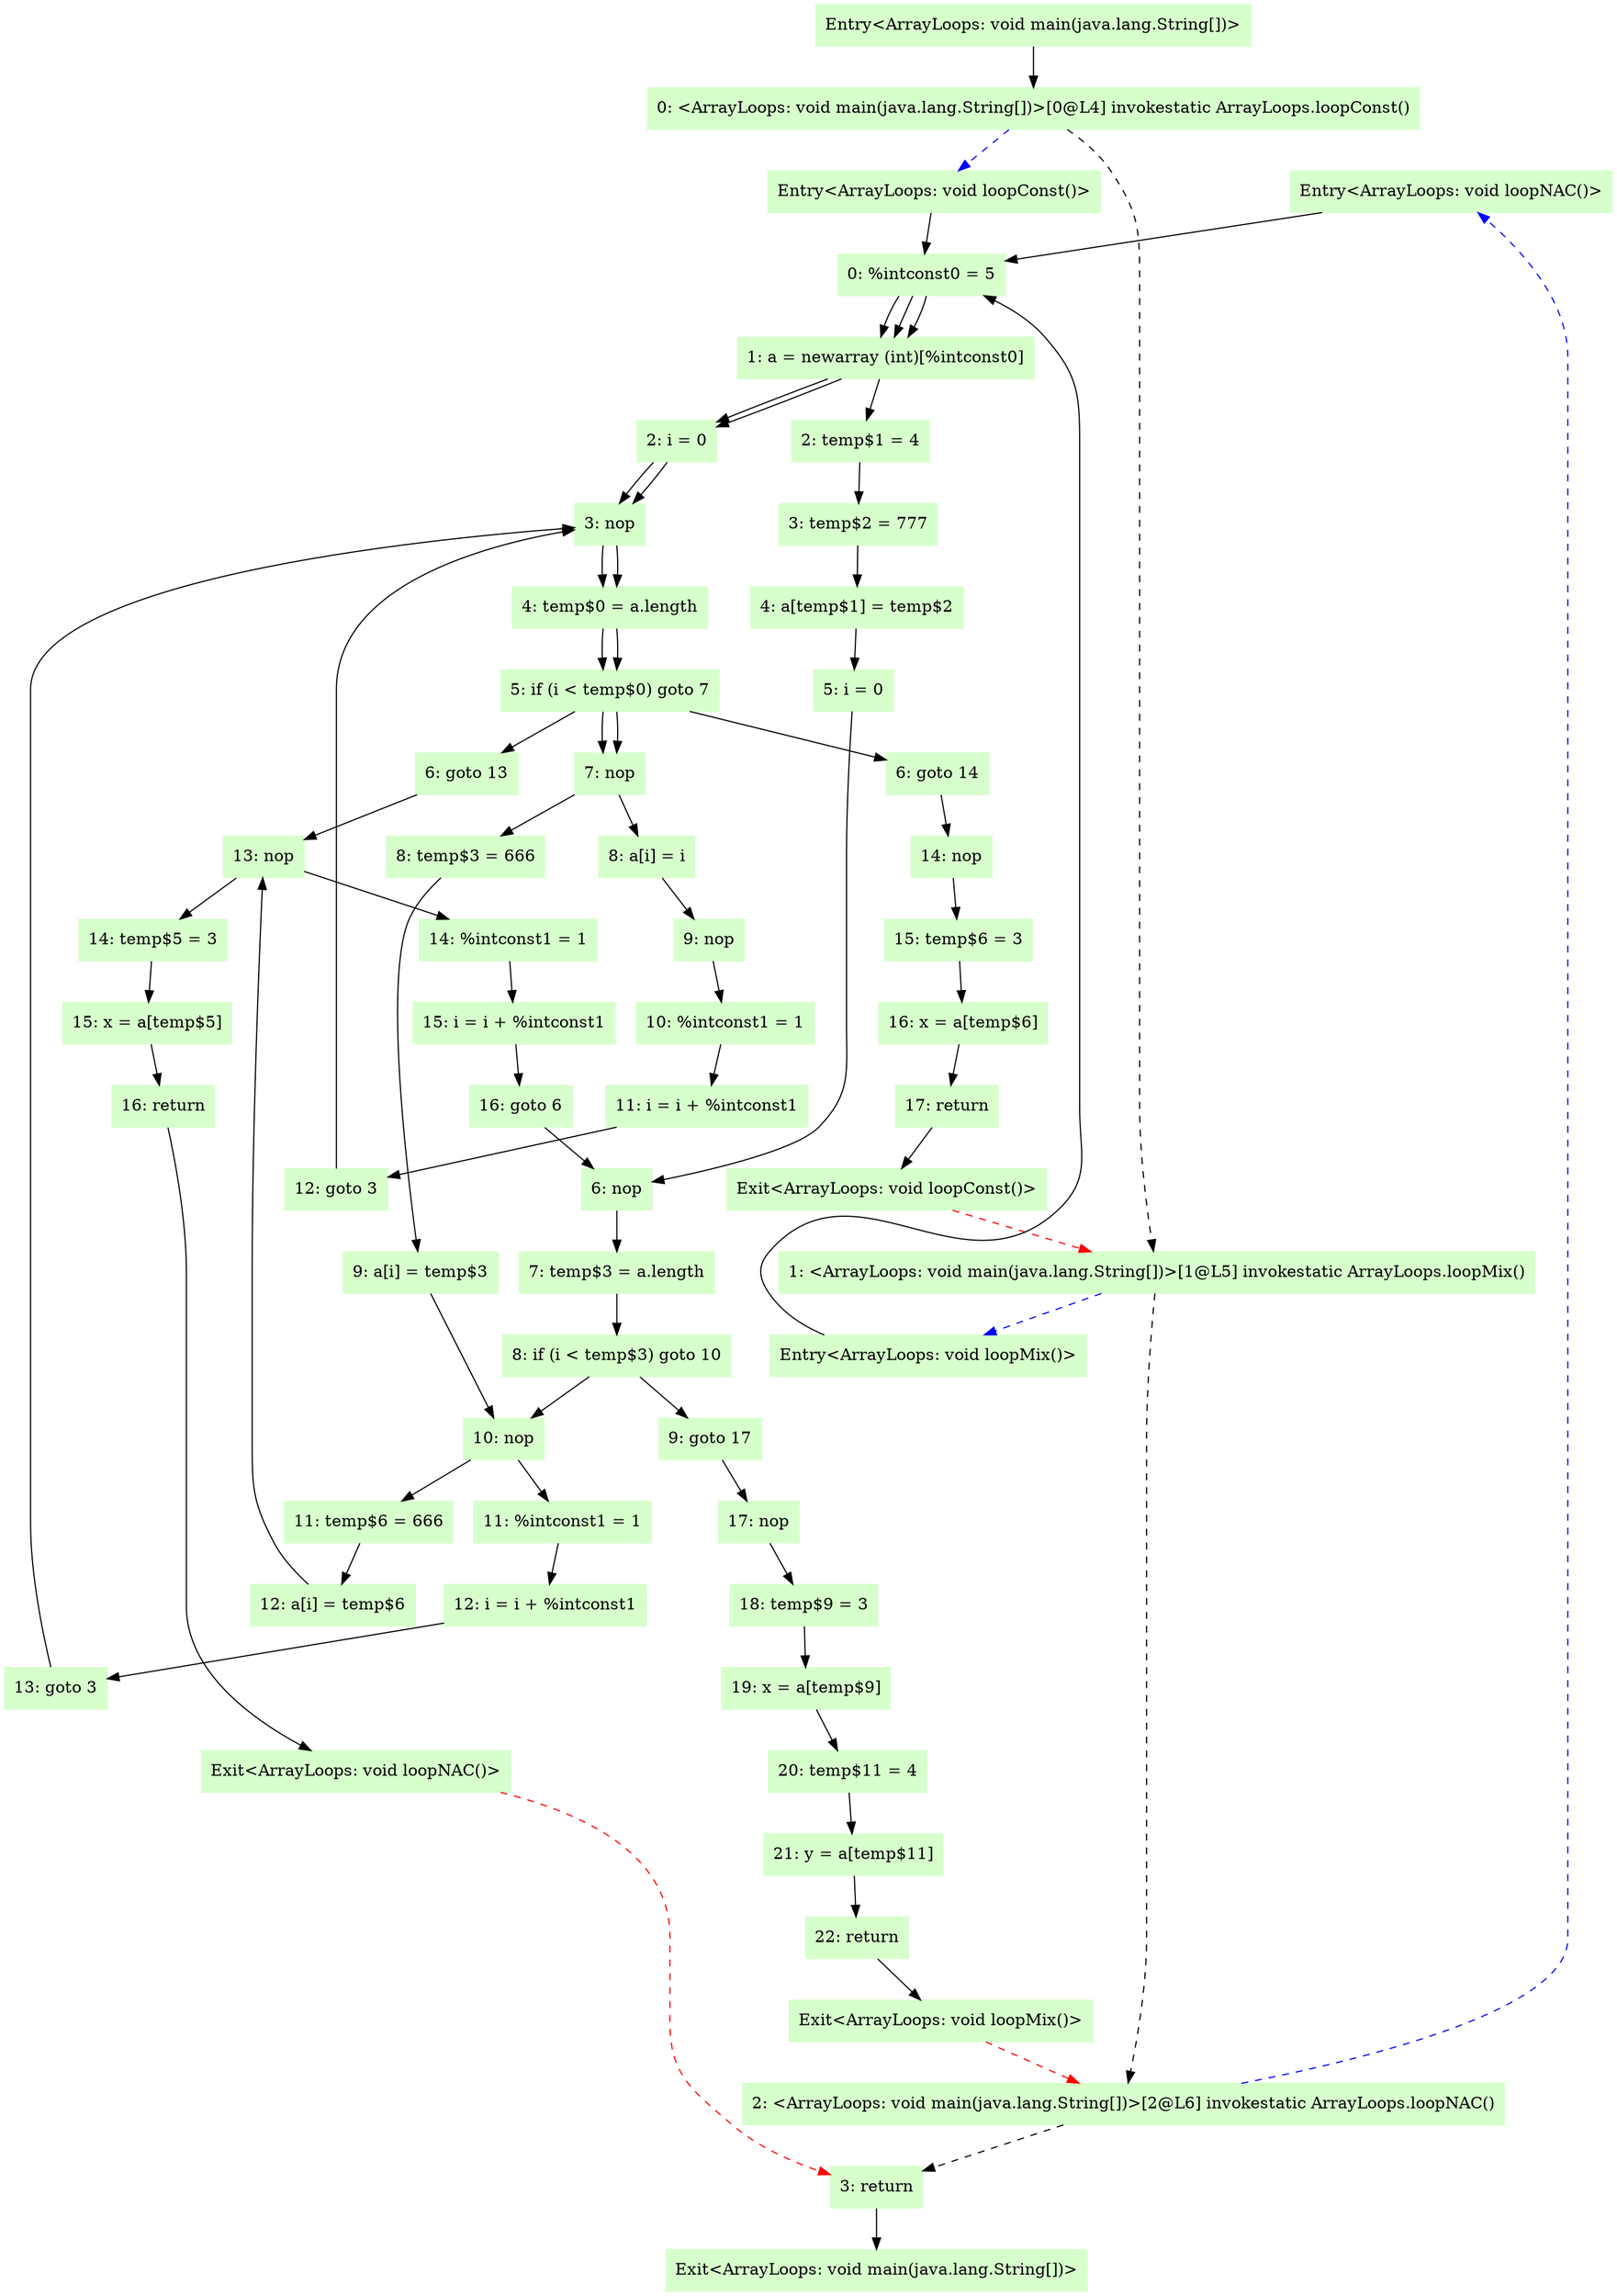 digraph G {
  node [color=".3 .2 1.0",style=filled,shape=box,];
  "Entry<ArrayLoops: void loopNAC()>";
  "0: %intconst0 = 5";
  "1: a = newarray (int)[%intconst0]";
  "2: i = 0";
  "3: nop";
  "4: temp$0 = a.length";
  "5: if (i < temp$0) goto 7";
  "6: goto 13";
  "7: nop";
  "8: a[i] = i";
  "9: nop";
  "10: %intconst1 = 1";
  "11: i = i + %intconst1";
  "12: goto 3";
  "13: nop";
  "14: temp$5 = 3";
  "15: x = a[temp$5]";
  "16: return";
  "Exit<ArrayLoops: void loopNAC()>";
  "Entry<ArrayLoops: void loopConst()>";
  "0: %intconst0 = 5";
  "1: a = newarray (int)[%intconst0]";
  "2: i = 0";
  "3: nop";
  "4: temp$0 = a.length";
  "5: if (i < temp$0) goto 7";
  "6: goto 14";
  "7: nop";
  "8: temp$3 = 666";
  "9: a[i] = temp$3";
  "10: nop";
  "11: %intconst1 = 1";
  "12: i = i + %intconst1";
  "13: goto 3";
  "14: nop";
  "15: temp$6 = 3";
  "16: x = a[temp$6]";
  "17: return";
  "Exit<ArrayLoops: void loopConst()>";
  "Entry<ArrayLoops: void main(java.lang.String[])>";
  "0: <ArrayLoops: void main(java.lang.String[])>[0@L4] invokestatic ArrayLoops.loopConst()";
  "1: <ArrayLoops: void main(java.lang.String[])>[1@L5] invokestatic ArrayLoops.loopMix()";
  "2: <ArrayLoops: void main(java.lang.String[])>[2@L6] invokestatic ArrayLoops.loopNAC()";
  "3: return";
  "Exit<ArrayLoops: void main(java.lang.String[])>";
  "Entry<ArrayLoops: void loopMix()>";
  "0: %intconst0 = 5";
  "1: a = newarray (int)[%intconst0]";
  "2: temp$1 = 4";
  "3: temp$2 = 777";
  "4: a[temp$1] = temp$2";
  "5: i = 0";
  "6: nop";
  "7: temp$3 = a.length";
  "8: if (i < temp$3) goto 10";
  "9: goto 17";
  "10: nop";
  "11: temp$6 = 666";
  "12: a[i] = temp$6";
  "13: nop";
  "14: %intconst1 = 1";
  "15: i = i + %intconst1";
  "16: goto 6";
  "17: nop";
  "18: temp$9 = 3";
  "19: x = a[temp$9]";
  "20: temp$11 = 4";
  "21: y = a[temp$11]";
  "22: return";
  "Exit<ArrayLoops: void loopMix()>";
  "Entry<ArrayLoops: void loopNAC()>" -> "0: %intconst0 = 5" [];
  "0: %intconst0 = 5" -> "1: a = newarray (int)[%intconst0]" [];
  "1: a = newarray (int)[%intconst0]" -> "2: i = 0" [];
  "2: i = 0" -> "3: nop" [];
  "3: nop" -> "4: temp$0 = a.length" [];
  "4: temp$0 = a.length" -> "5: if (i < temp$0) goto 7" [];
  "5: if (i < temp$0) goto 7" -> "7: nop" [];
  "5: if (i < temp$0) goto 7" -> "6: goto 13" [];
  "6: goto 13" -> "13: nop" [];
  "7: nop" -> "8: a[i] = i" [];
  "8: a[i] = i" -> "9: nop" [];
  "9: nop" -> "10: %intconst1 = 1" [];
  "10: %intconst1 = 1" -> "11: i = i + %intconst1" [];
  "11: i = i + %intconst1" -> "12: goto 3" [];
  "12: goto 3" -> "3: nop" [];
  "13: nop" -> "14: temp$5 = 3" [];
  "14: temp$5 = 3" -> "15: x = a[temp$5]" [];
  "15: x = a[temp$5]" -> "16: return" [];
  "16: return" -> "Exit<ArrayLoops: void loopNAC()>" [];
  "Exit<ArrayLoops: void loopNAC()>" -> "3: return" [color=red,style=dashed,];
  "Entry<ArrayLoops: void loopConst()>" -> "0: %intconst0 = 5" [];
  "0: %intconst0 = 5" -> "1: a = newarray (int)[%intconst0]" [];
  "1: a = newarray (int)[%intconst0]" -> "2: i = 0" [];
  "2: i = 0" -> "3: nop" [];
  "3: nop" -> "4: temp$0 = a.length" [];
  "4: temp$0 = a.length" -> "5: if (i < temp$0) goto 7" [];
  "5: if (i < temp$0) goto 7" -> "7: nop" [];
  "5: if (i < temp$0) goto 7" -> "6: goto 14" [];
  "6: goto 14" -> "14: nop" [];
  "7: nop" -> "8: temp$3 = 666" [];
  "8: temp$3 = 666" -> "9: a[i] = temp$3" [];
  "9: a[i] = temp$3" -> "10: nop" [];
  "10: nop" -> "11: %intconst1 = 1" [];
  "11: %intconst1 = 1" -> "12: i = i + %intconst1" [];
  "12: i = i + %intconst1" -> "13: goto 3" [];
  "13: goto 3" -> "3: nop" [];
  "14: nop" -> "15: temp$6 = 3" [];
  "15: temp$6 = 3" -> "16: x = a[temp$6]" [];
  "16: x = a[temp$6]" -> "17: return" [];
  "17: return" -> "Exit<ArrayLoops: void loopConst()>" [];
  "Exit<ArrayLoops: void loopConst()>" -> "1: <ArrayLoops: void main(java.lang.String[])>[1@L5] invokestatic ArrayLoops.loopMix()" [color=red,style=dashed,];
  "Entry<ArrayLoops: void main(java.lang.String[])>" -> "0: <ArrayLoops: void main(java.lang.String[])>[0@L4] invokestatic ArrayLoops.loopConst()" [];
  "0: <ArrayLoops: void main(java.lang.String[])>[0@L4] invokestatic ArrayLoops.loopConst()" -> "1: <ArrayLoops: void main(java.lang.String[])>[1@L5] invokestatic ArrayLoops.loopMix()" [style=dashed,];
  "0: <ArrayLoops: void main(java.lang.String[])>[0@L4] invokestatic ArrayLoops.loopConst()" -> "Entry<ArrayLoops: void loopConst()>" [color=blue,style=dashed,];
  "1: <ArrayLoops: void main(java.lang.String[])>[1@L5] invokestatic ArrayLoops.loopMix()" -> "2: <ArrayLoops: void main(java.lang.String[])>[2@L6] invokestatic ArrayLoops.loopNAC()" [style=dashed,];
  "1: <ArrayLoops: void main(java.lang.String[])>[1@L5] invokestatic ArrayLoops.loopMix()" -> "Entry<ArrayLoops: void loopMix()>" [color=blue,style=dashed,];
  "2: <ArrayLoops: void main(java.lang.String[])>[2@L6] invokestatic ArrayLoops.loopNAC()" -> "3: return" [style=dashed,];
  "2: <ArrayLoops: void main(java.lang.String[])>[2@L6] invokestatic ArrayLoops.loopNAC()" -> "Entry<ArrayLoops: void loopNAC()>" [color=blue,style=dashed,];
  "3: return" -> "Exit<ArrayLoops: void main(java.lang.String[])>" [];
  "Entry<ArrayLoops: void loopMix()>" -> "0: %intconst0 = 5" [];
  "0: %intconst0 = 5" -> "1: a = newarray (int)[%intconst0]" [];
  "1: a = newarray (int)[%intconst0]" -> "2: temp$1 = 4" [];
  "2: temp$1 = 4" -> "3: temp$2 = 777" [];
  "3: temp$2 = 777" -> "4: a[temp$1] = temp$2" [];
  "4: a[temp$1] = temp$2" -> "5: i = 0" [];
  "5: i = 0" -> "6: nop" [];
  "6: nop" -> "7: temp$3 = a.length" [];
  "7: temp$3 = a.length" -> "8: if (i < temp$3) goto 10" [];
  "8: if (i < temp$3) goto 10" -> "10: nop" [];
  "8: if (i < temp$3) goto 10" -> "9: goto 17" [];
  "9: goto 17" -> "17: nop" [];
  "10: nop" -> "11: temp$6 = 666" [];
  "11: temp$6 = 666" -> "12: a[i] = temp$6" [];
  "12: a[i] = temp$6" -> "13: nop" [];
  "13: nop" -> "14: %intconst1 = 1" [];
  "14: %intconst1 = 1" -> "15: i = i + %intconst1" [];
  "15: i = i + %intconst1" -> "16: goto 6" [];
  "16: goto 6" -> "6: nop" [];
  "17: nop" -> "18: temp$9 = 3" [];
  "18: temp$9 = 3" -> "19: x = a[temp$9]" [];
  "19: x = a[temp$9]" -> "20: temp$11 = 4" [];
  "20: temp$11 = 4" -> "21: y = a[temp$11]" [];
  "21: y = a[temp$11]" -> "22: return" [];
  "22: return" -> "Exit<ArrayLoops: void loopMix()>" [];
  "Exit<ArrayLoops: void loopMix()>" -> "2: <ArrayLoops: void main(java.lang.String[])>[2@L6] invokestatic ArrayLoops.loopNAC()" [color=red,style=dashed,];
}
